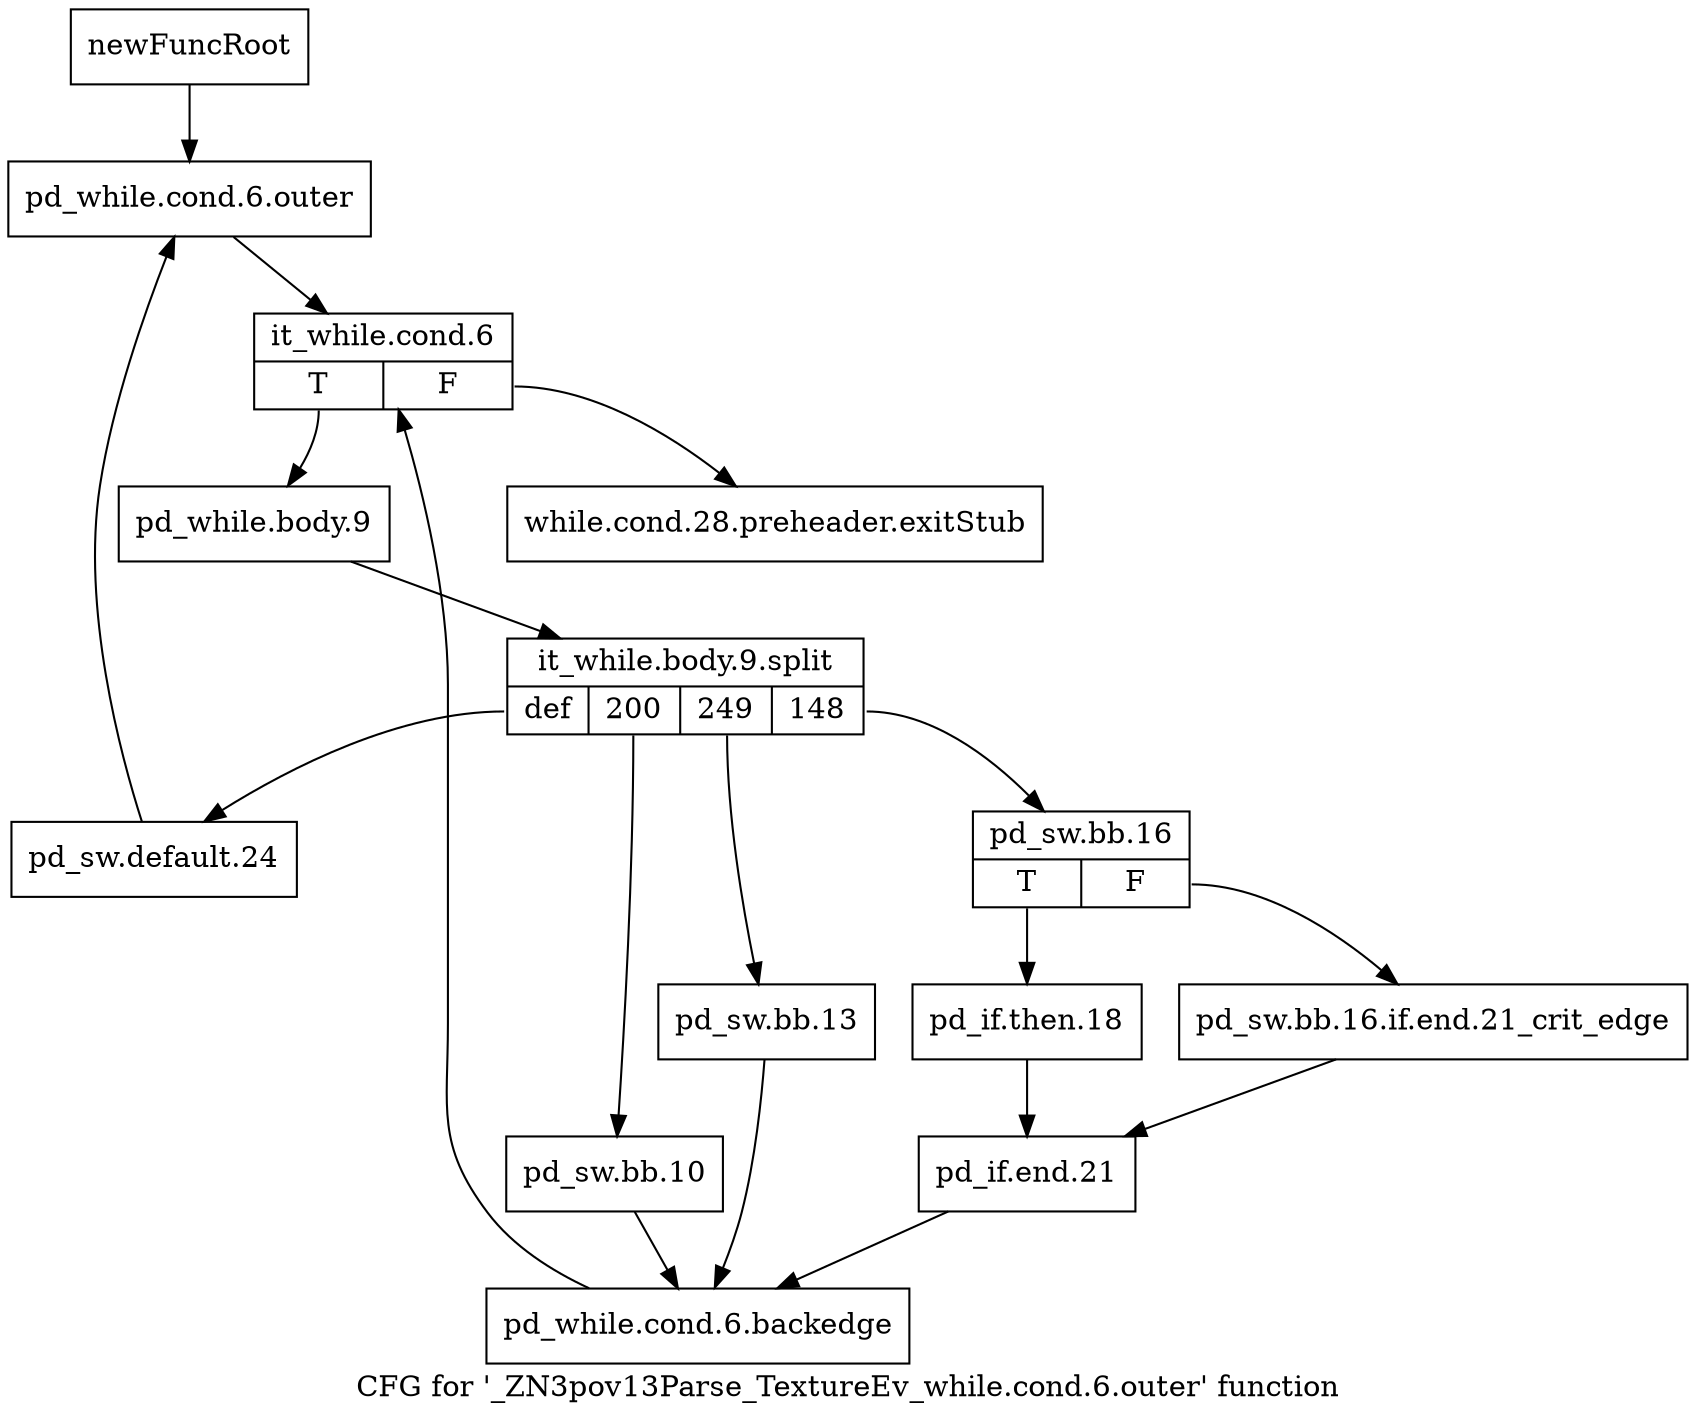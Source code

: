 digraph "CFG for '_ZN3pov13Parse_TextureEv_while.cond.6.outer' function" {
	label="CFG for '_ZN3pov13Parse_TextureEv_while.cond.6.outer' function";

	Node0x2862810 [shape=record,label="{newFuncRoot}"];
	Node0x2862810 -> Node0x28628b0;
	Node0x2862860 [shape=record,label="{while.cond.28.preheader.exitStub}"];
	Node0x28628b0 [shape=record,label="{pd_while.cond.6.outer}"];
	Node0x28628b0 -> Node0x2862900;
	Node0x2862900 [shape=record,label="{it_while.cond.6|{<s0>T|<s1>F}}"];
	Node0x2862900:s0 -> Node0x2862950;
	Node0x2862900:s1 -> Node0x2862860;
	Node0x2862950 [shape=record,label="{pd_while.body.9}"];
	Node0x2862950 -> Node0x37e6010;
	Node0x37e6010 [shape=record,label="{it_while.body.9.split|{<s0>def|<s1>200|<s2>249|<s3>148}}"];
	Node0x37e6010:s0 -> Node0x2862bd0;
	Node0x37e6010:s1 -> Node0x2862b30;
	Node0x37e6010:s2 -> Node0x2862ae0;
	Node0x37e6010:s3 -> Node0x28629a0;
	Node0x28629a0 [shape=record,label="{pd_sw.bb.16|{<s0>T|<s1>F}}"];
	Node0x28629a0:s0 -> Node0x2862a40;
	Node0x28629a0:s1 -> Node0x28629f0;
	Node0x28629f0 [shape=record,label="{pd_sw.bb.16.if.end.21_crit_edge}"];
	Node0x28629f0 -> Node0x2862a90;
	Node0x2862a40 [shape=record,label="{pd_if.then.18}"];
	Node0x2862a40 -> Node0x2862a90;
	Node0x2862a90 [shape=record,label="{pd_if.end.21}"];
	Node0x2862a90 -> Node0x2862b80;
	Node0x2862ae0 [shape=record,label="{pd_sw.bb.13}"];
	Node0x2862ae0 -> Node0x2862b80;
	Node0x2862b30 [shape=record,label="{pd_sw.bb.10}"];
	Node0x2862b30 -> Node0x2862b80;
	Node0x2862b80 [shape=record,label="{pd_while.cond.6.backedge}"];
	Node0x2862b80 -> Node0x2862900;
	Node0x2862bd0 [shape=record,label="{pd_sw.default.24}"];
	Node0x2862bd0 -> Node0x28628b0;
}
